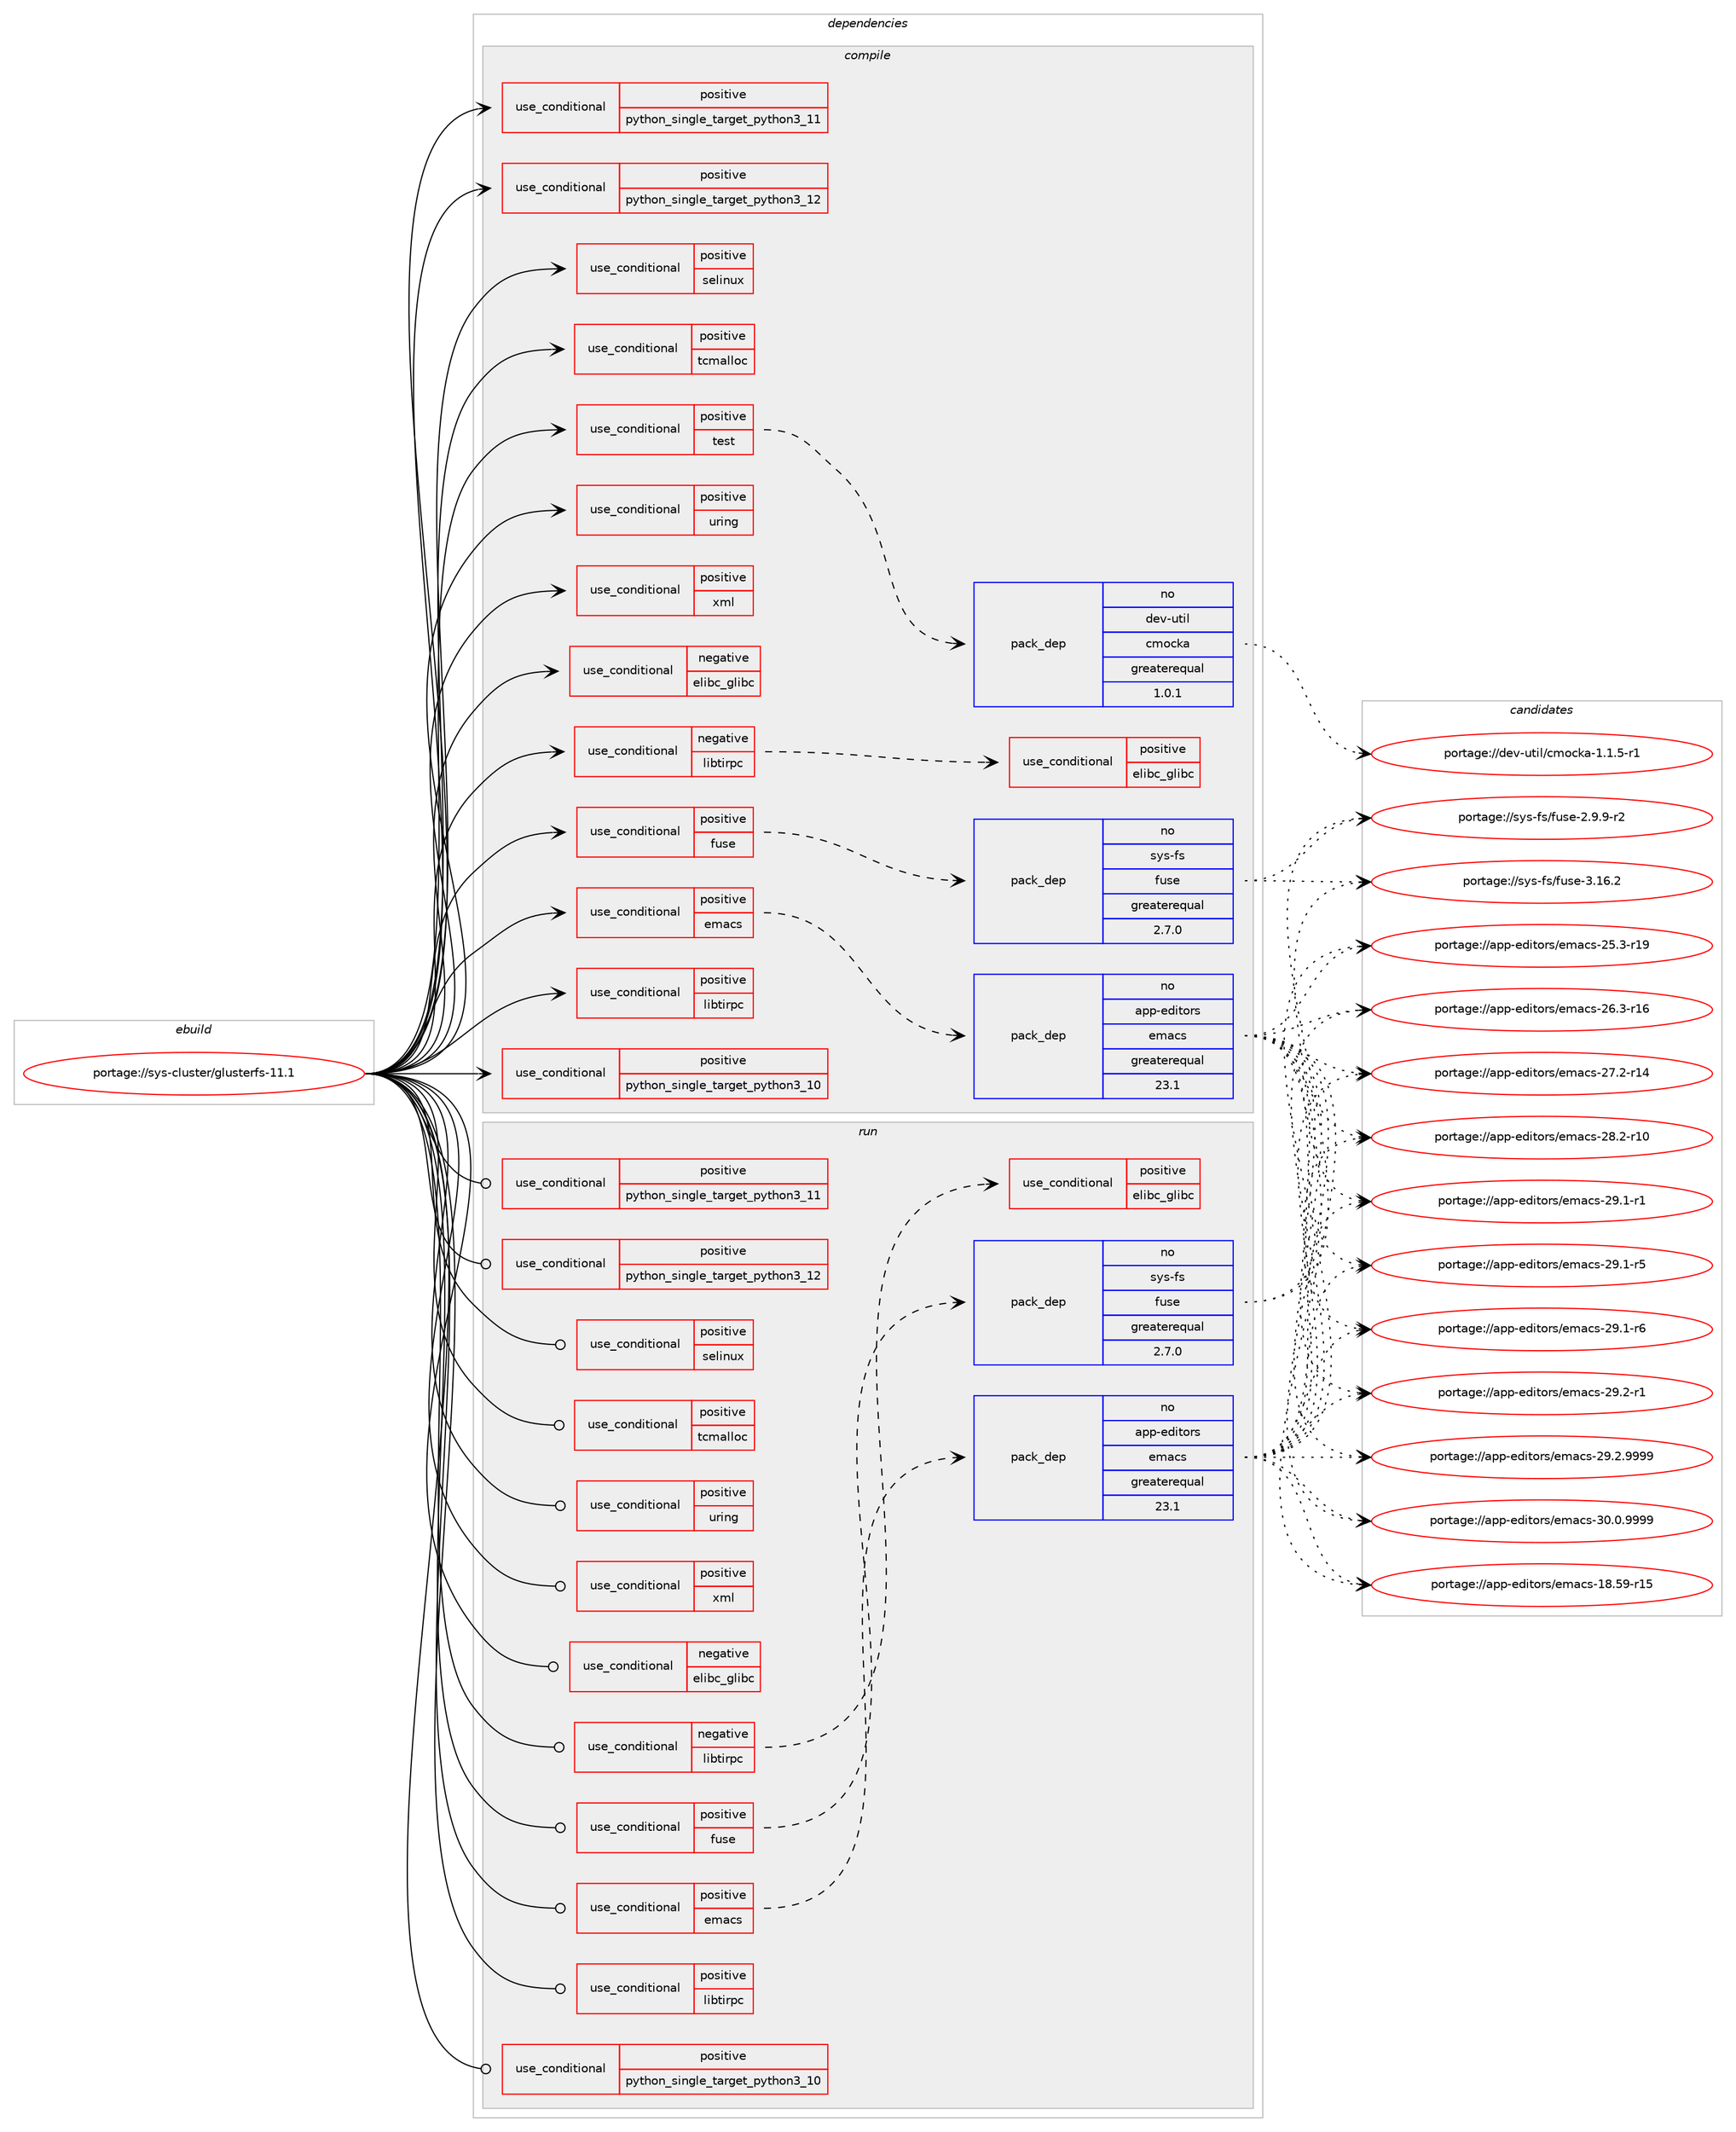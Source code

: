 digraph prolog {

# *************
# Graph options
# *************

newrank=true;
concentrate=true;
compound=true;
graph [rankdir=LR,fontname=Helvetica,fontsize=10,ranksep=1.5];#, ranksep=2.5, nodesep=0.2];
edge  [arrowhead=vee];
node  [fontname=Helvetica,fontsize=10];

# **********
# The ebuild
# **********

subgraph cluster_leftcol {
color=gray;
rank=same;
label=<<i>ebuild</i>>;
id [label="portage://sys-cluster/glusterfs-11.1", color=red, width=4, href="../sys-cluster/glusterfs-11.1.svg"];
}

# ****************
# The dependencies
# ****************

subgraph cluster_midcol {
color=gray;
label=<<i>dependencies</i>>;
subgraph cluster_compile {
fillcolor="#eeeeee";
style=filled;
label=<<i>compile</i>>;
subgraph cond14852 {
dependency22127 [label=<<TABLE BORDER="0" CELLBORDER="1" CELLSPACING="0" CELLPADDING="4"><TR><TD ROWSPAN="3" CELLPADDING="10">use_conditional</TD></TR><TR><TD>negative</TD></TR><TR><TD>elibc_glibc</TD></TR></TABLE>>, shape=none, color=red];
# *** BEGIN UNKNOWN DEPENDENCY TYPE (TODO) ***
# dependency22127 -> package_dependency(portage://sys-cluster/glusterfs-11.1,install,no,sys-libs,argp-standalone,none,[,,],[],[])
# *** END UNKNOWN DEPENDENCY TYPE (TODO) ***

}
id:e -> dependency22127:w [weight=20,style="solid",arrowhead="vee"];
subgraph cond14853 {
dependency22128 [label=<<TABLE BORDER="0" CELLBORDER="1" CELLSPACING="0" CELLPADDING="4"><TR><TD ROWSPAN="3" CELLPADDING="10">use_conditional</TD></TR><TR><TD>negative</TD></TR><TR><TD>libtirpc</TD></TR></TABLE>>, shape=none, color=red];
subgraph cond14854 {
dependency22129 [label=<<TABLE BORDER="0" CELLBORDER="1" CELLSPACING="0" CELLPADDING="4"><TR><TD ROWSPAN="3" CELLPADDING="10">use_conditional</TD></TR><TR><TD>positive</TD></TR><TR><TD>elibc_glibc</TD></TR></TABLE>>, shape=none, color=red];
# *** BEGIN UNKNOWN DEPENDENCY TYPE (TODO) ***
# dependency22129 -> package_dependency(portage://sys-cluster/glusterfs-11.1,install,no,sys-libs,glibc,none,[,,],[],[use(enable(rpc),negative)])
# *** END UNKNOWN DEPENDENCY TYPE (TODO) ***

}
dependency22128:e -> dependency22129:w [weight=20,style="dashed",arrowhead="vee"];
}
id:e -> dependency22128:w [weight=20,style="solid",arrowhead="vee"];
subgraph cond14855 {
dependency22130 [label=<<TABLE BORDER="0" CELLBORDER="1" CELLSPACING="0" CELLPADDING="4"><TR><TD ROWSPAN="3" CELLPADDING="10">use_conditional</TD></TR><TR><TD>positive</TD></TR><TR><TD>emacs</TD></TR></TABLE>>, shape=none, color=red];
subgraph pack7078 {
dependency22131 [label=<<TABLE BORDER="0" CELLBORDER="1" CELLSPACING="0" CELLPADDING="4" WIDTH="220"><TR><TD ROWSPAN="6" CELLPADDING="30">pack_dep</TD></TR><TR><TD WIDTH="110">no</TD></TR><TR><TD>app-editors</TD></TR><TR><TD>emacs</TD></TR><TR><TD>greaterequal</TD></TR><TR><TD>23.1</TD></TR></TABLE>>, shape=none, color=blue];
}
dependency22130:e -> dependency22131:w [weight=20,style="dashed",arrowhead="vee"];
}
id:e -> dependency22130:w [weight=20,style="solid",arrowhead="vee"];
subgraph cond14856 {
dependency22132 [label=<<TABLE BORDER="0" CELLBORDER="1" CELLSPACING="0" CELLPADDING="4"><TR><TD ROWSPAN="3" CELLPADDING="10">use_conditional</TD></TR><TR><TD>positive</TD></TR><TR><TD>fuse</TD></TR></TABLE>>, shape=none, color=red];
subgraph pack7079 {
dependency22133 [label=<<TABLE BORDER="0" CELLBORDER="1" CELLSPACING="0" CELLPADDING="4" WIDTH="220"><TR><TD ROWSPAN="6" CELLPADDING="30">pack_dep</TD></TR><TR><TD WIDTH="110">no</TD></TR><TR><TD>sys-fs</TD></TR><TR><TD>fuse</TD></TR><TR><TD>greaterequal</TD></TR><TR><TD>2.7.0</TD></TR></TABLE>>, shape=none, color=blue];
}
dependency22132:e -> dependency22133:w [weight=20,style="dashed",arrowhead="vee"];
}
id:e -> dependency22132:w [weight=20,style="solid",arrowhead="vee"];
subgraph cond14857 {
dependency22134 [label=<<TABLE BORDER="0" CELLBORDER="1" CELLSPACING="0" CELLPADDING="4"><TR><TD ROWSPAN="3" CELLPADDING="10">use_conditional</TD></TR><TR><TD>positive</TD></TR><TR><TD>libtirpc</TD></TR></TABLE>>, shape=none, color=red];
# *** BEGIN UNKNOWN DEPENDENCY TYPE (TODO) ***
# dependency22134 -> package_dependency(portage://sys-cluster/glusterfs-11.1,install,no,net-libs,libtirpc,none,[,,],any_same_slot,[])
# *** END UNKNOWN DEPENDENCY TYPE (TODO) ***

}
id:e -> dependency22134:w [weight=20,style="solid",arrowhead="vee"];
subgraph cond14858 {
dependency22135 [label=<<TABLE BORDER="0" CELLBORDER="1" CELLSPACING="0" CELLPADDING="4"><TR><TD ROWSPAN="3" CELLPADDING="10">use_conditional</TD></TR><TR><TD>positive</TD></TR><TR><TD>python_single_target_python3_10</TD></TR></TABLE>>, shape=none, color=red];
# *** BEGIN UNKNOWN DEPENDENCY TYPE (TODO) ***
# dependency22135 -> package_dependency(portage://sys-cluster/glusterfs-11.1,install,no,dev-lang,python,none,[,,],[slot(3.10)],[])
# *** END UNKNOWN DEPENDENCY TYPE (TODO) ***

}
id:e -> dependency22135:w [weight=20,style="solid",arrowhead="vee"];
subgraph cond14859 {
dependency22136 [label=<<TABLE BORDER="0" CELLBORDER="1" CELLSPACING="0" CELLPADDING="4"><TR><TD ROWSPAN="3" CELLPADDING="10">use_conditional</TD></TR><TR><TD>positive</TD></TR><TR><TD>python_single_target_python3_11</TD></TR></TABLE>>, shape=none, color=red];
# *** BEGIN UNKNOWN DEPENDENCY TYPE (TODO) ***
# dependency22136 -> package_dependency(portage://sys-cluster/glusterfs-11.1,install,no,dev-lang,python,none,[,,],[slot(3.11)],[])
# *** END UNKNOWN DEPENDENCY TYPE (TODO) ***

}
id:e -> dependency22136:w [weight=20,style="solid",arrowhead="vee"];
subgraph cond14860 {
dependency22137 [label=<<TABLE BORDER="0" CELLBORDER="1" CELLSPACING="0" CELLPADDING="4"><TR><TD ROWSPAN="3" CELLPADDING="10">use_conditional</TD></TR><TR><TD>positive</TD></TR><TR><TD>python_single_target_python3_12</TD></TR></TABLE>>, shape=none, color=red];
# *** BEGIN UNKNOWN DEPENDENCY TYPE (TODO) ***
# dependency22137 -> package_dependency(portage://sys-cluster/glusterfs-11.1,install,no,dev-lang,python,none,[,,],[slot(3.12)],[])
# *** END UNKNOWN DEPENDENCY TYPE (TODO) ***

}
id:e -> dependency22137:w [weight=20,style="solid",arrowhead="vee"];
subgraph cond14861 {
dependency22138 [label=<<TABLE BORDER="0" CELLBORDER="1" CELLSPACING="0" CELLPADDING="4"><TR><TD ROWSPAN="3" CELLPADDING="10">use_conditional</TD></TR><TR><TD>positive</TD></TR><TR><TD>selinux</TD></TR></TABLE>>, shape=none, color=red];
# *** BEGIN UNKNOWN DEPENDENCY TYPE (TODO) ***
# dependency22138 -> package_dependency(portage://sys-cluster/glusterfs-11.1,install,no,sec-policy,selinux-glusterfs,none,[,,],[],[])
# *** END UNKNOWN DEPENDENCY TYPE (TODO) ***

}
id:e -> dependency22138:w [weight=20,style="solid",arrowhead="vee"];
subgraph cond14862 {
dependency22139 [label=<<TABLE BORDER="0" CELLBORDER="1" CELLSPACING="0" CELLPADDING="4"><TR><TD ROWSPAN="3" CELLPADDING="10">use_conditional</TD></TR><TR><TD>positive</TD></TR><TR><TD>tcmalloc</TD></TR></TABLE>>, shape=none, color=red];
# *** BEGIN UNKNOWN DEPENDENCY TYPE (TODO) ***
# dependency22139 -> package_dependency(portage://sys-cluster/glusterfs-11.1,install,no,dev-util,google-perftools,none,[,,],[],[])
# *** END UNKNOWN DEPENDENCY TYPE (TODO) ***

}
id:e -> dependency22139:w [weight=20,style="solid",arrowhead="vee"];
subgraph cond14863 {
dependency22140 [label=<<TABLE BORDER="0" CELLBORDER="1" CELLSPACING="0" CELLPADDING="4"><TR><TD ROWSPAN="3" CELLPADDING="10">use_conditional</TD></TR><TR><TD>positive</TD></TR><TR><TD>test</TD></TR></TABLE>>, shape=none, color=red];
subgraph pack7080 {
dependency22141 [label=<<TABLE BORDER="0" CELLBORDER="1" CELLSPACING="0" CELLPADDING="4" WIDTH="220"><TR><TD ROWSPAN="6" CELLPADDING="30">pack_dep</TD></TR><TR><TD WIDTH="110">no</TD></TR><TR><TD>dev-util</TD></TR><TR><TD>cmocka</TD></TR><TR><TD>greaterequal</TD></TR><TR><TD>1.0.1</TD></TR></TABLE>>, shape=none, color=blue];
}
dependency22140:e -> dependency22141:w [weight=20,style="dashed",arrowhead="vee"];
# *** BEGIN UNKNOWN DEPENDENCY TYPE (TODO) ***
# dependency22140 -> package_dependency(portage://sys-cluster/glusterfs-11.1,install,no,app-benchmarks,dbench,none,[,,],[],[])
# *** END UNKNOWN DEPENDENCY TYPE (TODO) ***

# *** BEGIN UNKNOWN DEPENDENCY TYPE (TODO) ***
# dependency22140 -> package_dependency(portage://sys-cluster/glusterfs-11.1,install,no,dev-libs,xxhash,none,[,,],[],[])
# *** END UNKNOWN DEPENDENCY TYPE (TODO) ***

# *** BEGIN UNKNOWN DEPENDENCY TYPE (TODO) ***
# dependency22140 -> package_dependency(portage://sys-cluster/glusterfs-11.1,install,no,dev-vcs,git,none,[,,],[],[])
# *** END UNKNOWN DEPENDENCY TYPE (TODO) ***

# *** BEGIN UNKNOWN DEPENDENCY TYPE (TODO) ***
# dependency22140 -> package_dependency(portage://sys-cluster/glusterfs-11.1,install,no,virtual,perl-Test-Harness,none,[,,],[],[])
# *** END UNKNOWN DEPENDENCY TYPE (TODO) ***

# *** BEGIN UNKNOWN DEPENDENCY TYPE (TODO) ***
# dependency22140 -> package_dependency(portage://sys-cluster/glusterfs-11.1,install,no,dev-libs,yajl,none,[,,],[],[])
# *** END UNKNOWN DEPENDENCY TYPE (TODO) ***

# *** BEGIN UNKNOWN DEPENDENCY TYPE (TODO) ***
# dependency22140 -> package_dependency(portage://sys-cluster/glusterfs-11.1,install,no,sys-fs,xfsprogs,none,[,,],[],[])
# *** END UNKNOWN DEPENDENCY TYPE (TODO) ***

# *** BEGIN UNKNOWN DEPENDENCY TYPE (TODO) ***
# dependency22140 -> package_dependency(portage://sys-cluster/glusterfs-11.1,install,no,sys-apps,attr,none,[,,],[],[])
# *** END UNKNOWN DEPENDENCY TYPE (TODO) ***

}
id:e -> dependency22140:w [weight=20,style="solid",arrowhead="vee"];
subgraph cond14864 {
dependency22142 [label=<<TABLE BORDER="0" CELLBORDER="1" CELLSPACING="0" CELLPADDING="4"><TR><TD ROWSPAN="3" CELLPADDING="10">use_conditional</TD></TR><TR><TD>positive</TD></TR><TR><TD>uring</TD></TR></TABLE>>, shape=none, color=red];
# *** BEGIN UNKNOWN DEPENDENCY TYPE (TODO) ***
# dependency22142 -> package_dependency(portage://sys-cluster/glusterfs-11.1,install,no,sys-libs,liburing,none,[,,],any_same_slot,[])
# *** END UNKNOWN DEPENDENCY TYPE (TODO) ***

}
id:e -> dependency22142:w [weight=20,style="solid",arrowhead="vee"];
subgraph cond14865 {
dependency22143 [label=<<TABLE BORDER="0" CELLBORDER="1" CELLSPACING="0" CELLPADDING="4"><TR><TD ROWSPAN="3" CELLPADDING="10">use_conditional</TD></TR><TR><TD>positive</TD></TR><TR><TD>xml</TD></TR></TABLE>>, shape=none, color=red];
# *** BEGIN UNKNOWN DEPENDENCY TYPE (TODO) ***
# dependency22143 -> package_dependency(portage://sys-cluster/glusterfs-11.1,install,no,dev-libs,libxml2,none,[,,],[],[])
# *** END UNKNOWN DEPENDENCY TYPE (TODO) ***

}
id:e -> dependency22143:w [weight=20,style="solid",arrowhead="vee"];
# *** BEGIN UNKNOWN DEPENDENCY TYPE (TODO) ***
# id -> package_dependency(portage://sys-cluster/glusterfs-11.1,install,no,acct-group,gluster,none,[,,],[],[])
# *** END UNKNOWN DEPENDENCY TYPE (TODO) ***

# *** BEGIN UNKNOWN DEPENDENCY TYPE (TODO) ***
# id -> package_dependency(portage://sys-cluster/glusterfs-11.1,install,no,acct-user,gluster,none,[,,],[],[])
# *** END UNKNOWN DEPENDENCY TYPE (TODO) ***

# *** BEGIN UNKNOWN DEPENDENCY TYPE (TODO) ***
# id -> package_dependency(portage://sys-cluster/glusterfs-11.1,install,no,dev-libs,libaio,none,[,,],[],[])
# *** END UNKNOWN DEPENDENCY TYPE (TODO) ***

# *** BEGIN UNKNOWN DEPENDENCY TYPE (TODO) ***
# id -> package_dependency(portage://sys-cluster/glusterfs-11.1,install,no,dev-libs,openssl,none,[,,],any_same_slot,[use(disable(bindist),negative)])
# *** END UNKNOWN DEPENDENCY TYPE (TODO) ***

# *** BEGIN UNKNOWN DEPENDENCY TYPE (TODO) ***
# id -> package_dependency(portage://sys-cluster/glusterfs-11.1,install,no,dev-libs,userspace-rcu,none,[,,],any_same_slot,[])
# *** END UNKNOWN DEPENDENCY TYPE (TODO) ***

# *** BEGIN UNKNOWN DEPENDENCY TYPE (TODO) ***
# id -> package_dependency(portage://sys-cluster/glusterfs-11.1,install,no,net-libs,rpcsvc-proto,none,[,,],[],[])
# *** END UNKNOWN DEPENDENCY TYPE (TODO) ***

# *** BEGIN UNKNOWN DEPENDENCY TYPE (TODO) ***
# id -> package_dependency(portage://sys-cluster/glusterfs-11.1,install,no,sys-apps,util-linux,none,[,,],[],[])
# *** END UNKNOWN DEPENDENCY TYPE (TODO) ***

# *** BEGIN UNKNOWN DEPENDENCY TYPE (TODO) ***
# id -> package_dependency(portage://sys-cluster/glusterfs-11.1,install,no,sys-libs,readline,none,[,,],any_same_slot,[])
# *** END UNKNOWN DEPENDENCY TYPE (TODO) ***

# *** BEGIN UNKNOWN DEPENDENCY TYPE (TODO) ***
# id -> package_dependency(portage://sys-cluster/glusterfs-11.1,install,no,virtual,acl,none,[,,],[],[])
# *** END UNKNOWN DEPENDENCY TYPE (TODO) ***

}
subgraph cluster_compileandrun {
fillcolor="#eeeeee";
style=filled;
label=<<i>compile and run</i>>;
}
subgraph cluster_run {
fillcolor="#eeeeee";
style=filled;
label=<<i>run</i>>;
subgraph cond14866 {
dependency22144 [label=<<TABLE BORDER="0" CELLBORDER="1" CELLSPACING="0" CELLPADDING="4"><TR><TD ROWSPAN="3" CELLPADDING="10">use_conditional</TD></TR><TR><TD>negative</TD></TR><TR><TD>elibc_glibc</TD></TR></TABLE>>, shape=none, color=red];
# *** BEGIN UNKNOWN DEPENDENCY TYPE (TODO) ***
# dependency22144 -> package_dependency(portage://sys-cluster/glusterfs-11.1,run,no,sys-libs,argp-standalone,none,[,,],[],[])
# *** END UNKNOWN DEPENDENCY TYPE (TODO) ***

}
id:e -> dependency22144:w [weight=20,style="solid",arrowhead="odot"];
subgraph cond14867 {
dependency22145 [label=<<TABLE BORDER="0" CELLBORDER="1" CELLSPACING="0" CELLPADDING="4"><TR><TD ROWSPAN="3" CELLPADDING="10">use_conditional</TD></TR><TR><TD>negative</TD></TR><TR><TD>libtirpc</TD></TR></TABLE>>, shape=none, color=red];
subgraph cond14868 {
dependency22146 [label=<<TABLE BORDER="0" CELLBORDER="1" CELLSPACING="0" CELLPADDING="4"><TR><TD ROWSPAN="3" CELLPADDING="10">use_conditional</TD></TR><TR><TD>positive</TD></TR><TR><TD>elibc_glibc</TD></TR></TABLE>>, shape=none, color=red];
# *** BEGIN UNKNOWN DEPENDENCY TYPE (TODO) ***
# dependency22146 -> package_dependency(portage://sys-cluster/glusterfs-11.1,run,no,sys-libs,glibc,none,[,,],[],[use(enable(rpc),negative)])
# *** END UNKNOWN DEPENDENCY TYPE (TODO) ***

}
dependency22145:e -> dependency22146:w [weight=20,style="dashed",arrowhead="vee"];
}
id:e -> dependency22145:w [weight=20,style="solid",arrowhead="odot"];
subgraph cond14869 {
dependency22147 [label=<<TABLE BORDER="0" CELLBORDER="1" CELLSPACING="0" CELLPADDING="4"><TR><TD ROWSPAN="3" CELLPADDING="10">use_conditional</TD></TR><TR><TD>positive</TD></TR><TR><TD>emacs</TD></TR></TABLE>>, shape=none, color=red];
subgraph pack7081 {
dependency22148 [label=<<TABLE BORDER="0" CELLBORDER="1" CELLSPACING="0" CELLPADDING="4" WIDTH="220"><TR><TD ROWSPAN="6" CELLPADDING="30">pack_dep</TD></TR><TR><TD WIDTH="110">no</TD></TR><TR><TD>app-editors</TD></TR><TR><TD>emacs</TD></TR><TR><TD>greaterequal</TD></TR><TR><TD>23.1</TD></TR></TABLE>>, shape=none, color=blue];
}
dependency22147:e -> dependency22148:w [weight=20,style="dashed",arrowhead="vee"];
}
id:e -> dependency22147:w [weight=20,style="solid",arrowhead="odot"];
subgraph cond14870 {
dependency22149 [label=<<TABLE BORDER="0" CELLBORDER="1" CELLSPACING="0" CELLPADDING="4"><TR><TD ROWSPAN="3" CELLPADDING="10">use_conditional</TD></TR><TR><TD>positive</TD></TR><TR><TD>fuse</TD></TR></TABLE>>, shape=none, color=red];
subgraph pack7082 {
dependency22150 [label=<<TABLE BORDER="0" CELLBORDER="1" CELLSPACING="0" CELLPADDING="4" WIDTH="220"><TR><TD ROWSPAN="6" CELLPADDING="30">pack_dep</TD></TR><TR><TD WIDTH="110">no</TD></TR><TR><TD>sys-fs</TD></TR><TR><TD>fuse</TD></TR><TR><TD>greaterequal</TD></TR><TR><TD>2.7.0</TD></TR></TABLE>>, shape=none, color=blue];
}
dependency22149:e -> dependency22150:w [weight=20,style="dashed",arrowhead="vee"];
}
id:e -> dependency22149:w [weight=20,style="solid",arrowhead="odot"];
subgraph cond14871 {
dependency22151 [label=<<TABLE BORDER="0" CELLBORDER="1" CELLSPACING="0" CELLPADDING="4"><TR><TD ROWSPAN="3" CELLPADDING="10">use_conditional</TD></TR><TR><TD>positive</TD></TR><TR><TD>libtirpc</TD></TR></TABLE>>, shape=none, color=red];
# *** BEGIN UNKNOWN DEPENDENCY TYPE (TODO) ***
# dependency22151 -> package_dependency(portage://sys-cluster/glusterfs-11.1,run,no,net-libs,libtirpc,none,[,,],any_same_slot,[])
# *** END UNKNOWN DEPENDENCY TYPE (TODO) ***

}
id:e -> dependency22151:w [weight=20,style="solid",arrowhead="odot"];
subgraph cond14872 {
dependency22152 [label=<<TABLE BORDER="0" CELLBORDER="1" CELLSPACING="0" CELLPADDING="4"><TR><TD ROWSPAN="3" CELLPADDING="10">use_conditional</TD></TR><TR><TD>positive</TD></TR><TR><TD>python_single_target_python3_10</TD></TR></TABLE>>, shape=none, color=red];
# *** BEGIN UNKNOWN DEPENDENCY TYPE (TODO) ***
# dependency22152 -> package_dependency(portage://sys-cluster/glusterfs-11.1,run,no,dev-lang,python,none,[,,],[slot(3.10)],[])
# *** END UNKNOWN DEPENDENCY TYPE (TODO) ***

}
id:e -> dependency22152:w [weight=20,style="solid",arrowhead="odot"];
subgraph cond14873 {
dependency22153 [label=<<TABLE BORDER="0" CELLBORDER="1" CELLSPACING="0" CELLPADDING="4"><TR><TD ROWSPAN="3" CELLPADDING="10">use_conditional</TD></TR><TR><TD>positive</TD></TR><TR><TD>python_single_target_python3_11</TD></TR></TABLE>>, shape=none, color=red];
# *** BEGIN UNKNOWN DEPENDENCY TYPE (TODO) ***
# dependency22153 -> package_dependency(portage://sys-cluster/glusterfs-11.1,run,no,dev-lang,python,none,[,,],[slot(3.11)],[])
# *** END UNKNOWN DEPENDENCY TYPE (TODO) ***

}
id:e -> dependency22153:w [weight=20,style="solid",arrowhead="odot"];
subgraph cond14874 {
dependency22154 [label=<<TABLE BORDER="0" CELLBORDER="1" CELLSPACING="0" CELLPADDING="4"><TR><TD ROWSPAN="3" CELLPADDING="10">use_conditional</TD></TR><TR><TD>positive</TD></TR><TR><TD>python_single_target_python3_12</TD></TR></TABLE>>, shape=none, color=red];
# *** BEGIN UNKNOWN DEPENDENCY TYPE (TODO) ***
# dependency22154 -> package_dependency(portage://sys-cluster/glusterfs-11.1,run,no,dev-lang,python,none,[,,],[slot(3.12)],[])
# *** END UNKNOWN DEPENDENCY TYPE (TODO) ***

}
id:e -> dependency22154:w [weight=20,style="solid",arrowhead="odot"];
subgraph cond14875 {
dependency22155 [label=<<TABLE BORDER="0" CELLBORDER="1" CELLSPACING="0" CELLPADDING="4"><TR><TD ROWSPAN="3" CELLPADDING="10">use_conditional</TD></TR><TR><TD>positive</TD></TR><TR><TD>selinux</TD></TR></TABLE>>, shape=none, color=red];
# *** BEGIN UNKNOWN DEPENDENCY TYPE (TODO) ***
# dependency22155 -> package_dependency(portage://sys-cluster/glusterfs-11.1,run,no,sec-policy,selinux-glusterfs,none,[,,],[],[])
# *** END UNKNOWN DEPENDENCY TYPE (TODO) ***

}
id:e -> dependency22155:w [weight=20,style="solid",arrowhead="odot"];
subgraph cond14876 {
dependency22156 [label=<<TABLE BORDER="0" CELLBORDER="1" CELLSPACING="0" CELLPADDING="4"><TR><TD ROWSPAN="3" CELLPADDING="10">use_conditional</TD></TR><TR><TD>positive</TD></TR><TR><TD>tcmalloc</TD></TR></TABLE>>, shape=none, color=red];
# *** BEGIN UNKNOWN DEPENDENCY TYPE (TODO) ***
# dependency22156 -> package_dependency(portage://sys-cluster/glusterfs-11.1,run,no,dev-util,google-perftools,none,[,,],[],[])
# *** END UNKNOWN DEPENDENCY TYPE (TODO) ***

}
id:e -> dependency22156:w [weight=20,style="solid",arrowhead="odot"];
subgraph cond14877 {
dependency22157 [label=<<TABLE BORDER="0" CELLBORDER="1" CELLSPACING="0" CELLPADDING="4"><TR><TD ROWSPAN="3" CELLPADDING="10">use_conditional</TD></TR><TR><TD>positive</TD></TR><TR><TD>uring</TD></TR></TABLE>>, shape=none, color=red];
# *** BEGIN UNKNOWN DEPENDENCY TYPE (TODO) ***
# dependency22157 -> package_dependency(portage://sys-cluster/glusterfs-11.1,run,no,sys-libs,liburing,none,[,,],any_same_slot,[])
# *** END UNKNOWN DEPENDENCY TYPE (TODO) ***

}
id:e -> dependency22157:w [weight=20,style="solid",arrowhead="odot"];
subgraph cond14878 {
dependency22158 [label=<<TABLE BORDER="0" CELLBORDER="1" CELLSPACING="0" CELLPADDING="4"><TR><TD ROWSPAN="3" CELLPADDING="10">use_conditional</TD></TR><TR><TD>positive</TD></TR><TR><TD>xml</TD></TR></TABLE>>, shape=none, color=red];
# *** BEGIN UNKNOWN DEPENDENCY TYPE (TODO) ***
# dependency22158 -> package_dependency(portage://sys-cluster/glusterfs-11.1,run,no,dev-libs,libxml2,none,[,,],[],[])
# *** END UNKNOWN DEPENDENCY TYPE (TODO) ***

}
id:e -> dependency22158:w [weight=20,style="solid",arrowhead="odot"];
# *** BEGIN UNKNOWN DEPENDENCY TYPE (TODO) ***
# id -> package_dependency(portage://sys-cluster/glusterfs-11.1,run,no,acct-group,gluster,none,[,,],[],[])
# *** END UNKNOWN DEPENDENCY TYPE (TODO) ***

# *** BEGIN UNKNOWN DEPENDENCY TYPE (TODO) ***
# id -> package_dependency(portage://sys-cluster/glusterfs-11.1,run,no,acct-user,gluster,none,[,,],[],[])
# *** END UNKNOWN DEPENDENCY TYPE (TODO) ***

# *** BEGIN UNKNOWN DEPENDENCY TYPE (TODO) ***
# id -> package_dependency(portage://sys-cluster/glusterfs-11.1,run,no,dev-libs,libaio,none,[,,],[],[])
# *** END UNKNOWN DEPENDENCY TYPE (TODO) ***

# *** BEGIN UNKNOWN DEPENDENCY TYPE (TODO) ***
# id -> package_dependency(portage://sys-cluster/glusterfs-11.1,run,no,dev-libs,openssl,none,[,,],any_same_slot,[use(disable(bindist),negative)])
# *** END UNKNOWN DEPENDENCY TYPE (TODO) ***

# *** BEGIN UNKNOWN DEPENDENCY TYPE (TODO) ***
# id -> package_dependency(portage://sys-cluster/glusterfs-11.1,run,no,dev-libs,userspace-rcu,none,[,,],any_same_slot,[])
# *** END UNKNOWN DEPENDENCY TYPE (TODO) ***

# *** BEGIN UNKNOWN DEPENDENCY TYPE (TODO) ***
# id -> package_dependency(portage://sys-cluster/glusterfs-11.1,run,no,net-libs,rpcsvc-proto,none,[,,],[],[])
# *** END UNKNOWN DEPENDENCY TYPE (TODO) ***

# *** BEGIN UNKNOWN DEPENDENCY TYPE (TODO) ***
# id -> package_dependency(portage://sys-cluster/glusterfs-11.1,run,no,sys-apps,util-linux,none,[,,],[],[])
# *** END UNKNOWN DEPENDENCY TYPE (TODO) ***

# *** BEGIN UNKNOWN DEPENDENCY TYPE (TODO) ***
# id -> package_dependency(portage://sys-cluster/glusterfs-11.1,run,no,sys-libs,readline,none,[,,],any_same_slot,[])
# *** END UNKNOWN DEPENDENCY TYPE (TODO) ***

# *** BEGIN UNKNOWN DEPENDENCY TYPE (TODO) ***
# id -> package_dependency(portage://sys-cluster/glusterfs-11.1,run,no,virtual,tmpfiles,none,[,,],[],[])
# *** END UNKNOWN DEPENDENCY TYPE (TODO) ***

}
}

# **************
# The candidates
# **************

subgraph cluster_choices {
rank=same;
color=gray;
label=<<i>candidates</i>>;

subgraph choice7078 {
color=black;
nodesep=1;
choice9711211245101100105116111114115471011099799115454956465357451144953 [label="portage://app-editors/emacs-18.59-r15", color=red, width=4,href="../app-editors/emacs-18.59-r15.svg"];
choice97112112451011001051161111141154710110997991154550534651451144957 [label="portage://app-editors/emacs-25.3-r19", color=red, width=4,href="../app-editors/emacs-25.3-r19.svg"];
choice97112112451011001051161111141154710110997991154550544651451144954 [label="portage://app-editors/emacs-26.3-r16", color=red, width=4,href="../app-editors/emacs-26.3-r16.svg"];
choice97112112451011001051161111141154710110997991154550554650451144952 [label="portage://app-editors/emacs-27.2-r14", color=red, width=4,href="../app-editors/emacs-27.2-r14.svg"];
choice97112112451011001051161111141154710110997991154550564650451144948 [label="portage://app-editors/emacs-28.2-r10", color=red, width=4,href="../app-editors/emacs-28.2-r10.svg"];
choice971121124510110010511611111411547101109979911545505746494511449 [label="portage://app-editors/emacs-29.1-r1", color=red, width=4,href="../app-editors/emacs-29.1-r1.svg"];
choice971121124510110010511611111411547101109979911545505746494511453 [label="portage://app-editors/emacs-29.1-r5", color=red, width=4,href="../app-editors/emacs-29.1-r5.svg"];
choice971121124510110010511611111411547101109979911545505746494511454 [label="portage://app-editors/emacs-29.1-r6", color=red, width=4,href="../app-editors/emacs-29.1-r6.svg"];
choice971121124510110010511611111411547101109979911545505746504511449 [label="portage://app-editors/emacs-29.2-r1", color=red, width=4,href="../app-editors/emacs-29.2-r1.svg"];
choice971121124510110010511611111411547101109979911545505746504657575757 [label="portage://app-editors/emacs-29.2.9999", color=red, width=4,href="../app-editors/emacs-29.2.9999.svg"];
choice971121124510110010511611111411547101109979911545514846484657575757 [label="portage://app-editors/emacs-30.0.9999", color=red, width=4,href="../app-editors/emacs-30.0.9999.svg"];
dependency22131:e -> choice9711211245101100105116111114115471011099799115454956465357451144953:w [style=dotted,weight="100"];
dependency22131:e -> choice97112112451011001051161111141154710110997991154550534651451144957:w [style=dotted,weight="100"];
dependency22131:e -> choice97112112451011001051161111141154710110997991154550544651451144954:w [style=dotted,weight="100"];
dependency22131:e -> choice97112112451011001051161111141154710110997991154550554650451144952:w [style=dotted,weight="100"];
dependency22131:e -> choice97112112451011001051161111141154710110997991154550564650451144948:w [style=dotted,weight="100"];
dependency22131:e -> choice971121124510110010511611111411547101109979911545505746494511449:w [style=dotted,weight="100"];
dependency22131:e -> choice971121124510110010511611111411547101109979911545505746494511453:w [style=dotted,weight="100"];
dependency22131:e -> choice971121124510110010511611111411547101109979911545505746494511454:w [style=dotted,weight="100"];
dependency22131:e -> choice971121124510110010511611111411547101109979911545505746504511449:w [style=dotted,weight="100"];
dependency22131:e -> choice971121124510110010511611111411547101109979911545505746504657575757:w [style=dotted,weight="100"];
dependency22131:e -> choice971121124510110010511611111411547101109979911545514846484657575757:w [style=dotted,weight="100"];
}
subgraph choice7079 {
color=black;
nodesep=1;
choice11512111545102115471021171151014550465746574511450 [label="portage://sys-fs/fuse-2.9.9-r2", color=red, width=4,href="../sys-fs/fuse-2.9.9-r2.svg"];
choice115121115451021154710211711510145514649544650 [label="portage://sys-fs/fuse-3.16.2", color=red, width=4,href="../sys-fs/fuse-3.16.2.svg"];
dependency22133:e -> choice11512111545102115471021171151014550465746574511450:w [style=dotted,weight="100"];
dependency22133:e -> choice115121115451021154710211711510145514649544650:w [style=dotted,weight="100"];
}
subgraph choice7080 {
color=black;
nodesep=1;
choice10010111845117116105108479910911199107974549464946534511449 [label="portage://dev-util/cmocka-1.1.5-r1", color=red, width=4,href="../dev-util/cmocka-1.1.5-r1.svg"];
dependency22141:e -> choice10010111845117116105108479910911199107974549464946534511449:w [style=dotted,weight="100"];
}
subgraph choice7081 {
color=black;
nodesep=1;
choice9711211245101100105116111114115471011099799115454956465357451144953 [label="portage://app-editors/emacs-18.59-r15", color=red, width=4,href="../app-editors/emacs-18.59-r15.svg"];
choice97112112451011001051161111141154710110997991154550534651451144957 [label="portage://app-editors/emacs-25.3-r19", color=red, width=4,href="../app-editors/emacs-25.3-r19.svg"];
choice97112112451011001051161111141154710110997991154550544651451144954 [label="portage://app-editors/emacs-26.3-r16", color=red, width=4,href="../app-editors/emacs-26.3-r16.svg"];
choice97112112451011001051161111141154710110997991154550554650451144952 [label="portage://app-editors/emacs-27.2-r14", color=red, width=4,href="../app-editors/emacs-27.2-r14.svg"];
choice97112112451011001051161111141154710110997991154550564650451144948 [label="portage://app-editors/emacs-28.2-r10", color=red, width=4,href="../app-editors/emacs-28.2-r10.svg"];
choice971121124510110010511611111411547101109979911545505746494511449 [label="portage://app-editors/emacs-29.1-r1", color=red, width=4,href="../app-editors/emacs-29.1-r1.svg"];
choice971121124510110010511611111411547101109979911545505746494511453 [label="portage://app-editors/emacs-29.1-r5", color=red, width=4,href="../app-editors/emacs-29.1-r5.svg"];
choice971121124510110010511611111411547101109979911545505746494511454 [label="portage://app-editors/emacs-29.1-r6", color=red, width=4,href="../app-editors/emacs-29.1-r6.svg"];
choice971121124510110010511611111411547101109979911545505746504511449 [label="portage://app-editors/emacs-29.2-r1", color=red, width=4,href="../app-editors/emacs-29.2-r1.svg"];
choice971121124510110010511611111411547101109979911545505746504657575757 [label="portage://app-editors/emacs-29.2.9999", color=red, width=4,href="../app-editors/emacs-29.2.9999.svg"];
choice971121124510110010511611111411547101109979911545514846484657575757 [label="portage://app-editors/emacs-30.0.9999", color=red, width=4,href="../app-editors/emacs-30.0.9999.svg"];
dependency22148:e -> choice9711211245101100105116111114115471011099799115454956465357451144953:w [style=dotted,weight="100"];
dependency22148:e -> choice97112112451011001051161111141154710110997991154550534651451144957:w [style=dotted,weight="100"];
dependency22148:e -> choice97112112451011001051161111141154710110997991154550544651451144954:w [style=dotted,weight="100"];
dependency22148:e -> choice97112112451011001051161111141154710110997991154550554650451144952:w [style=dotted,weight="100"];
dependency22148:e -> choice97112112451011001051161111141154710110997991154550564650451144948:w [style=dotted,weight="100"];
dependency22148:e -> choice971121124510110010511611111411547101109979911545505746494511449:w [style=dotted,weight="100"];
dependency22148:e -> choice971121124510110010511611111411547101109979911545505746494511453:w [style=dotted,weight="100"];
dependency22148:e -> choice971121124510110010511611111411547101109979911545505746494511454:w [style=dotted,weight="100"];
dependency22148:e -> choice971121124510110010511611111411547101109979911545505746504511449:w [style=dotted,weight="100"];
dependency22148:e -> choice971121124510110010511611111411547101109979911545505746504657575757:w [style=dotted,weight="100"];
dependency22148:e -> choice971121124510110010511611111411547101109979911545514846484657575757:w [style=dotted,weight="100"];
}
subgraph choice7082 {
color=black;
nodesep=1;
choice11512111545102115471021171151014550465746574511450 [label="portage://sys-fs/fuse-2.9.9-r2", color=red, width=4,href="../sys-fs/fuse-2.9.9-r2.svg"];
choice115121115451021154710211711510145514649544650 [label="portage://sys-fs/fuse-3.16.2", color=red, width=4,href="../sys-fs/fuse-3.16.2.svg"];
dependency22150:e -> choice11512111545102115471021171151014550465746574511450:w [style=dotted,weight="100"];
dependency22150:e -> choice115121115451021154710211711510145514649544650:w [style=dotted,weight="100"];
}
}

}
